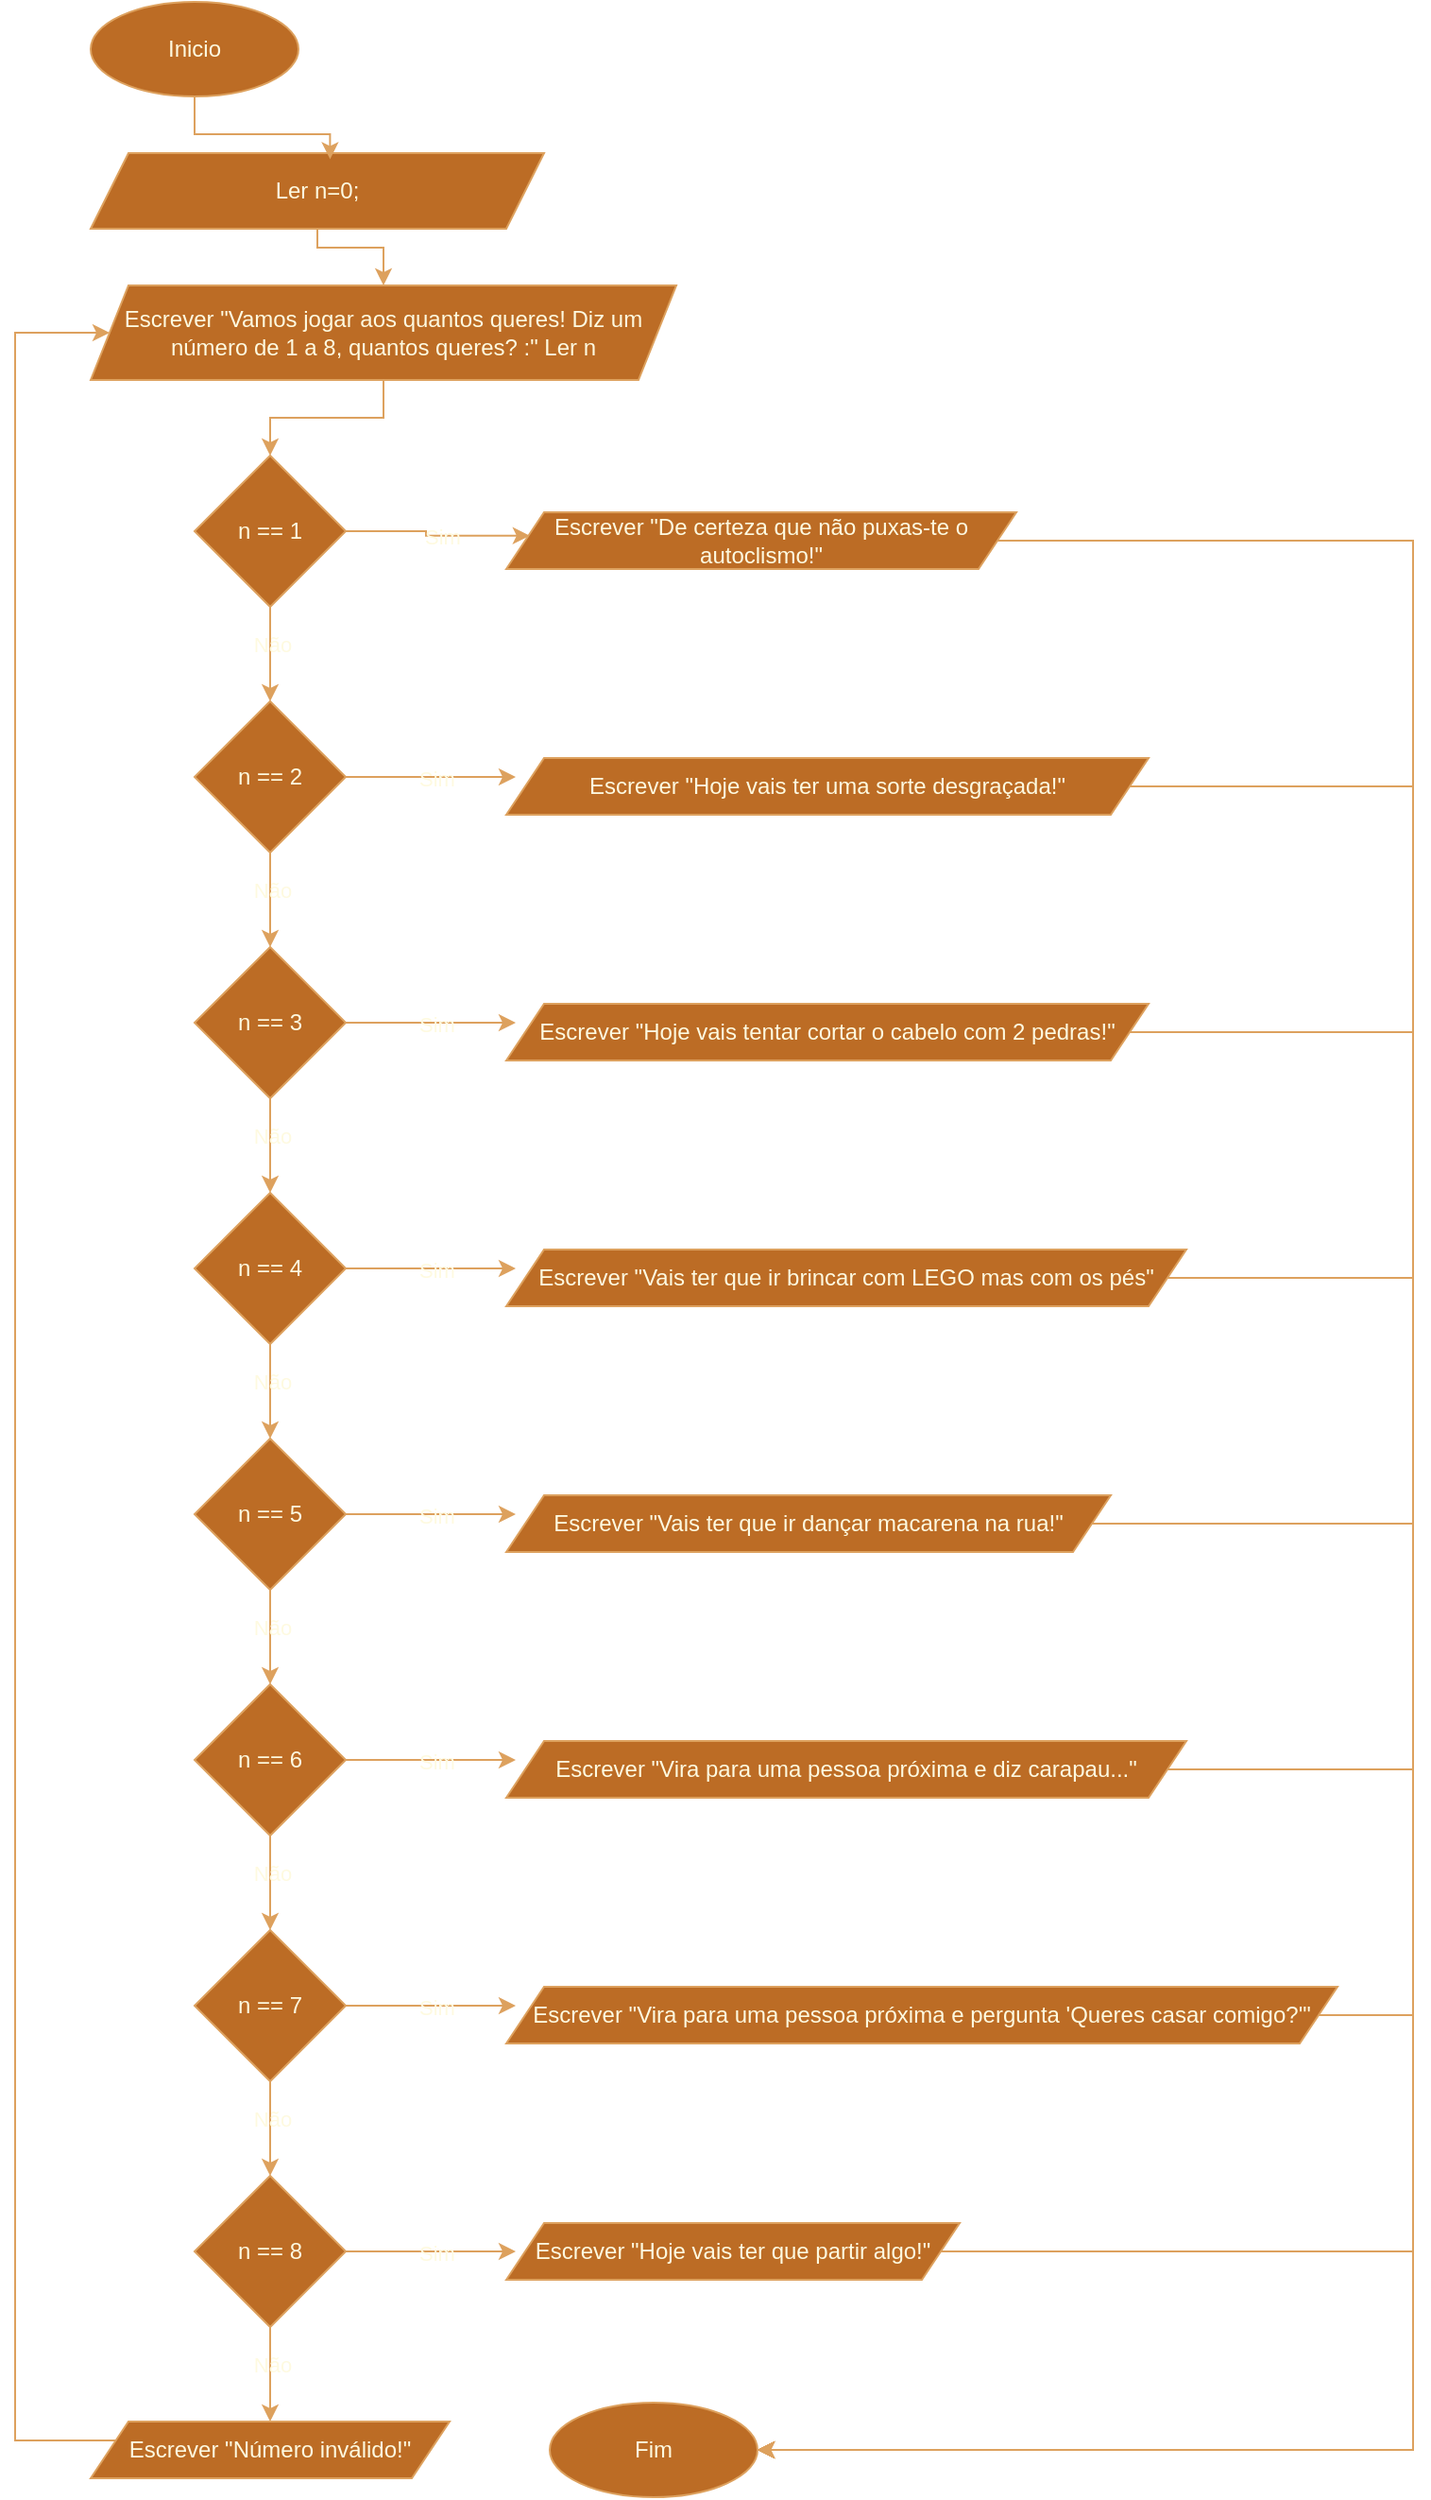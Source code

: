 <mxfile version="28.2.5">
  <diagram name="Página-1" id="1LJ4yqsbs44IPEf_Op3P">
    <mxGraphModel dx="3545" dy="1965" grid="1" gridSize="10" guides="1" tooltips="1" connect="1" arrows="1" fold="1" page="1" pageScale="1" pageWidth="827" pageHeight="1169" math="0" shadow="0">
      <root>
        <mxCell id="0" />
        <mxCell id="1" parent="0" />
        <mxCell id="AITdJHksBAxnq_mGJd5I-39" value="Inicio" style="ellipse;whiteSpace=wrap;html=1;labelBackgroundColor=none;fillColor=#BC6C25;strokeColor=#DDA15E;fontColor=#FEFAE0;" vertex="1" parent="1">
          <mxGeometry x="70" y="30" width="110" height="50" as="geometry" />
        </mxCell>
        <mxCell id="AITdJHksBAxnq_mGJd5I-40" style="edgeStyle=orthogonalEdgeStyle;rounded=0;orthogonalLoop=1;jettySize=auto;html=1;entryX=0.5;entryY=0;entryDx=0;entryDy=0;labelBackgroundColor=none;fontColor=default;strokeColor=#DDA15E;" edge="1" parent="1" source="AITdJHksBAxnq_mGJd5I-41" target="AITdJHksBAxnq_mGJd5I-43">
          <mxGeometry relative="1" as="geometry">
            <Array as="points">
              <mxPoint x="190" y="160" />
              <mxPoint x="225" y="160" />
            </Array>
          </mxGeometry>
        </mxCell>
        <mxCell id="AITdJHksBAxnq_mGJd5I-41" value="Ler n=0;" style="shape=parallelogram;perimeter=parallelogramPerimeter;whiteSpace=wrap;html=1;fixedSize=1;labelBackgroundColor=none;fillColor=#BC6C25;strokeColor=#DDA15E;fontColor=#FEFAE0;" vertex="1" parent="1">
          <mxGeometry x="70" y="110" width="240" height="40" as="geometry" />
        </mxCell>
        <mxCell id="AITdJHksBAxnq_mGJd5I-42" style="edgeStyle=orthogonalEdgeStyle;rounded=0;orthogonalLoop=1;jettySize=auto;html=1;entryX=0.528;entryY=0.08;entryDx=0;entryDy=0;entryPerimeter=0;labelBackgroundColor=none;fontColor=default;strokeColor=#DDA15E;" edge="1" parent="1" source="AITdJHksBAxnq_mGJd5I-39" target="AITdJHksBAxnq_mGJd5I-41">
          <mxGeometry relative="1" as="geometry" />
        </mxCell>
        <mxCell id="AITdJHksBAxnq_mGJd5I-98" style="edgeStyle=orthogonalEdgeStyle;rounded=0;orthogonalLoop=1;jettySize=auto;html=1;labelBackgroundColor=none;strokeColor=#DDA15E;fontColor=default;" edge="1" parent="1" source="AITdJHksBAxnq_mGJd5I-43" target="AITdJHksBAxnq_mGJd5I-57">
          <mxGeometry relative="1" as="geometry" />
        </mxCell>
        <mxCell id="AITdJHksBAxnq_mGJd5I-43" value="Escrever &quot;Vamos jogar aos quantos queres! Diz um número de 1 a 8, quantos queres? :&quot; Ler n" style="shape=parallelogram;perimeter=parallelogramPerimeter;whiteSpace=wrap;html=1;fixedSize=1;labelBackgroundColor=none;fillColor=#BC6C25;strokeColor=#DDA15E;fontColor=#FEFAE0;" vertex="1" parent="1">
          <mxGeometry x="70" y="180" width="310" height="50" as="geometry" />
        </mxCell>
        <mxCell id="AITdJHksBAxnq_mGJd5I-44" value="Fim" style="ellipse;whiteSpace=wrap;html=1;labelBackgroundColor=none;fillColor=#BC6C25;strokeColor=#DDA15E;fontColor=#FEFAE0;" vertex="1" parent="1">
          <mxGeometry x="313" y="1300" width="110" height="50" as="geometry" />
        </mxCell>
        <mxCell id="AITdJHksBAxnq_mGJd5I-53" style="edgeStyle=orthogonalEdgeStyle;rounded=0;orthogonalLoop=1;jettySize=auto;html=1;labelBackgroundColor=none;strokeColor=#DDA15E;fontColor=default;" edge="1" parent="1" source="AITdJHksBAxnq_mGJd5I-57">
          <mxGeometry relative="1" as="geometry">
            <mxPoint x="165" y="400.0" as="targetPoint" />
          </mxGeometry>
        </mxCell>
        <mxCell id="AITdJHksBAxnq_mGJd5I-54" value="Não" style="edgeLabel;html=1;align=center;verticalAlign=middle;resizable=0;points=[];labelBackgroundColor=none;fontColor=#FEFAE0;" vertex="1" connectable="0" parent="AITdJHksBAxnq_mGJd5I-53">
          <mxGeometry x="-0.211" y="1" relative="1" as="geometry">
            <mxPoint as="offset" />
          </mxGeometry>
        </mxCell>
        <mxCell id="AITdJHksBAxnq_mGJd5I-55" style="edgeStyle=orthogonalEdgeStyle;rounded=0;orthogonalLoop=1;jettySize=auto;html=1;entryX=0.046;entryY=0.413;entryDx=0;entryDy=0;entryPerimeter=0;labelBackgroundColor=none;strokeColor=#DDA15E;fontColor=default;" edge="1" parent="1" source="AITdJHksBAxnq_mGJd5I-57" target="AITdJHksBAxnq_mGJd5I-99">
          <mxGeometry relative="1" as="geometry">
            <mxPoint x="295" y="310.0" as="targetPoint" />
          </mxGeometry>
        </mxCell>
        <mxCell id="AITdJHksBAxnq_mGJd5I-56" value="Sim" style="edgeLabel;html=1;align=center;verticalAlign=middle;resizable=0;points=[];labelBackgroundColor=none;fontColor=#FEFAE0;" vertex="1" connectable="0" parent="AITdJHksBAxnq_mGJd5I-55">
          <mxGeometry x="0.06" relative="1" as="geometry">
            <mxPoint as="offset" />
          </mxGeometry>
        </mxCell>
        <mxCell id="AITdJHksBAxnq_mGJd5I-57" value="n == 1" style="rhombus;whiteSpace=wrap;html=1;labelBackgroundColor=none;fillColor=#BC6C25;strokeColor=#DDA15E;fontColor=#FEFAE0;" vertex="1" parent="1">
          <mxGeometry x="125" y="270" width="80" height="80" as="geometry" />
        </mxCell>
        <mxCell id="AITdJHksBAxnq_mGJd5I-58" style="edgeStyle=orthogonalEdgeStyle;rounded=0;orthogonalLoop=1;jettySize=auto;html=1;labelBackgroundColor=none;strokeColor=#DDA15E;fontColor=default;" edge="1" parent="1" source="AITdJHksBAxnq_mGJd5I-62">
          <mxGeometry relative="1" as="geometry">
            <mxPoint x="165" y="530.0" as="targetPoint" />
          </mxGeometry>
        </mxCell>
        <mxCell id="AITdJHksBAxnq_mGJd5I-59" value="Não" style="edgeLabel;html=1;align=center;verticalAlign=middle;resizable=0;points=[];labelBackgroundColor=none;fontColor=#FEFAE0;" vertex="1" connectable="0" parent="AITdJHksBAxnq_mGJd5I-58">
          <mxGeometry x="-0.211" y="1" relative="1" as="geometry">
            <mxPoint as="offset" />
          </mxGeometry>
        </mxCell>
        <mxCell id="AITdJHksBAxnq_mGJd5I-60" style="edgeStyle=orthogonalEdgeStyle;rounded=0;orthogonalLoop=1;jettySize=auto;html=1;labelBackgroundColor=none;strokeColor=#DDA15E;fontColor=default;" edge="1" parent="1" source="AITdJHksBAxnq_mGJd5I-62">
          <mxGeometry relative="1" as="geometry">
            <mxPoint x="295" y="440.0" as="targetPoint" />
          </mxGeometry>
        </mxCell>
        <mxCell id="AITdJHksBAxnq_mGJd5I-61" value="Sim" style="edgeLabel;html=1;align=center;verticalAlign=middle;resizable=0;points=[];labelBackgroundColor=none;fontColor=#FEFAE0;" vertex="1" connectable="0" parent="AITdJHksBAxnq_mGJd5I-60">
          <mxGeometry x="0.06" relative="1" as="geometry">
            <mxPoint as="offset" />
          </mxGeometry>
        </mxCell>
        <mxCell id="AITdJHksBAxnq_mGJd5I-62" value="n == 2" style="rhombus;whiteSpace=wrap;html=1;labelBackgroundColor=none;fillColor=#BC6C25;strokeColor=#DDA15E;fontColor=#FEFAE0;" vertex="1" parent="1">
          <mxGeometry x="125" y="400" width="80" height="80" as="geometry" />
        </mxCell>
        <mxCell id="AITdJHksBAxnq_mGJd5I-63" style="edgeStyle=orthogonalEdgeStyle;rounded=0;orthogonalLoop=1;jettySize=auto;html=1;labelBackgroundColor=none;strokeColor=#DDA15E;fontColor=default;" edge="1" parent="1" source="AITdJHksBAxnq_mGJd5I-67">
          <mxGeometry relative="1" as="geometry">
            <mxPoint x="165" y="660.0" as="targetPoint" />
          </mxGeometry>
        </mxCell>
        <mxCell id="AITdJHksBAxnq_mGJd5I-64" value="Não" style="edgeLabel;html=1;align=center;verticalAlign=middle;resizable=0;points=[];labelBackgroundColor=none;fontColor=#FEFAE0;" vertex="1" connectable="0" parent="AITdJHksBAxnq_mGJd5I-63">
          <mxGeometry x="-0.211" y="1" relative="1" as="geometry">
            <mxPoint as="offset" />
          </mxGeometry>
        </mxCell>
        <mxCell id="AITdJHksBAxnq_mGJd5I-65" style="edgeStyle=orthogonalEdgeStyle;rounded=0;orthogonalLoop=1;jettySize=auto;html=1;labelBackgroundColor=none;strokeColor=#DDA15E;fontColor=default;" edge="1" parent="1" source="AITdJHksBAxnq_mGJd5I-67">
          <mxGeometry relative="1" as="geometry">
            <mxPoint x="295" y="570.0" as="targetPoint" />
          </mxGeometry>
        </mxCell>
        <mxCell id="AITdJHksBAxnq_mGJd5I-66" value="Sim" style="edgeLabel;html=1;align=center;verticalAlign=middle;resizable=0;points=[];labelBackgroundColor=none;fontColor=#FEFAE0;" vertex="1" connectable="0" parent="AITdJHksBAxnq_mGJd5I-65">
          <mxGeometry x="0.06" relative="1" as="geometry">
            <mxPoint as="offset" />
          </mxGeometry>
        </mxCell>
        <mxCell id="AITdJHksBAxnq_mGJd5I-67" value="n == 3" style="rhombus;whiteSpace=wrap;html=1;labelBackgroundColor=none;fillColor=#BC6C25;strokeColor=#DDA15E;fontColor=#FEFAE0;" vertex="1" parent="1">
          <mxGeometry x="125" y="530" width="80" height="80" as="geometry" />
        </mxCell>
        <mxCell id="AITdJHksBAxnq_mGJd5I-68" style="edgeStyle=orthogonalEdgeStyle;rounded=0;orthogonalLoop=1;jettySize=auto;html=1;labelBackgroundColor=none;strokeColor=#DDA15E;fontColor=default;" edge="1" parent="1" source="AITdJHksBAxnq_mGJd5I-72">
          <mxGeometry relative="1" as="geometry">
            <mxPoint x="165" y="790.0" as="targetPoint" />
          </mxGeometry>
        </mxCell>
        <mxCell id="AITdJHksBAxnq_mGJd5I-69" value="Não" style="edgeLabel;html=1;align=center;verticalAlign=middle;resizable=0;points=[];labelBackgroundColor=none;fontColor=#FEFAE0;" vertex="1" connectable="0" parent="AITdJHksBAxnq_mGJd5I-68">
          <mxGeometry x="-0.211" y="1" relative="1" as="geometry">
            <mxPoint as="offset" />
          </mxGeometry>
        </mxCell>
        <mxCell id="AITdJHksBAxnq_mGJd5I-70" style="edgeStyle=orthogonalEdgeStyle;rounded=0;orthogonalLoop=1;jettySize=auto;html=1;labelBackgroundColor=none;strokeColor=#DDA15E;fontColor=default;" edge="1" parent="1" source="AITdJHksBAxnq_mGJd5I-72">
          <mxGeometry relative="1" as="geometry">
            <mxPoint x="295" y="700.0" as="targetPoint" />
          </mxGeometry>
        </mxCell>
        <mxCell id="AITdJHksBAxnq_mGJd5I-71" value="Sim" style="edgeLabel;html=1;align=center;verticalAlign=middle;resizable=0;points=[];labelBackgroundColor=none;fontColor=#FEFAE0;" vertex="1" connectable="0" parent="AITdJHksBAxnq_mGJd5I-70">
          <mxGeometry x="0.06" relative="1" as="geometry">
            <mxPoint as="offset" />
          </mxGeometry>
        </mxCell>
        <mxCell id="AITdJHksBAxnq_mGJd5I-72" value="n == 4" style="rhombus;whiteSpace=wrap;html=1;labelBackgroundColor=none;fillColor=#BC6C25;strokeColor=#DDA15E;fontColor=#FEFAE0;" vertex="1" parent="1">
          <mxGeometry x="125" y="660" width="80" height="80" as="geometry" />
        </mxCell>
        <mxCell id="AITdJHksBAxnq_mGJd5I-73" style="edgeStyle=orthogonalEdgeStyle;rounded=0;orthogonalLoop=1;jettySize=auto;html=1;labelBackgroundColor=none;strokeColor=#DDA15E;fontColor=default;" edge="1" parent="1" source="AITdJHksBAxnq_mGJd5I-77">
          <mxGeometry relative="1" as="geometry">
            <mxPoint x="165" y="920.0" as="targetPoint" />
          </mxGeometry>
        </mxCell>
        <mxCell id="AITdJHksBAxnq_mGJd5I-74" value="Não" style="edgeLabel;html=1;align=center;verticalAlign=middle;resizable=0;points=[];labelBackgroundColor=none;fontColor=#FEFAE0;" vertex="1" connectable="0" parent="AITdJHksBAxnq_mGJd5I-73">
          <mxGeometry x="-0.211" y="1" relative="1" as="geometry">
            <mxPoint as="offset" />
          </mxGeometry>
        </mxCell>
        <mxCell id="AITdJHksBAxnq_mGJd5I-75" style="edgeStyle=orthogonalEdgeStyle;rounded=0;orthogonalLoop=1;jettySize=auto;html=1;labelBackgroundColor=none;strokeColor=#DDA15E;fontColor=default;" edge="1" parent="1" source="AITdJHksBAxnq_mGJd5I-77">
          <mxGeometry relative="1" as="geometry">
            <mxPoint x="295" y="830.0" as="targetPoint" />
          </mxGeometry>
        </mxCell>
        <mxCell id="AITdJHksBAxnq_mGJd5I-76" value="Sim" style="edgeLabel;html=1;align=center;verticalAlign=middle;resizable=0;points=[];labelBackgroundColor=none;fontColor=#FEFAE0;" vertex="1" connectable="0" parent="AITdJHksBAxnq_mGJd5I-75">
          <mxGeometry x="0.06" relative="1" as="geometry">
            <mxPoint as="offset" />
          </mxGeometry>
        </mxCell>
        <mxCell id="AITdJHksBAxnq_mGJd5I-77" value="n == 5" style="rhombus;whiteSpace=wrap;html=1;labelBackgroundColor=none;fillColor=#BC6C25;strokeColor=#DDA15E;fontColor=#FEFAE0;" vertex="1" parent="1">
          <mxGeometry x="125" y="790" width="80" height="80" as="geometry" />
        </mxCell>
        <mxCell id="AITdJHksBAxnq_mGJd5I-78" style="edgeStyle=orthogonalEdgeStyle;rounded=0;orthogonalLoop=1;jettySize=auto;html=1;labelBackgroundColor=none;strokeColor=#DDA15E;fontColor=default;" edge="1" parent="1" source="AITdJHksBAxnq_mGJd5I-82">
          <mxGeometry relative="1" as="geometry">
            <mxPoint x="165" y="1050.0" as="targetPoint" />
          </mxGeometry>
        </mxCell>
        <mxCell id="AITdJHksBAxnq_mGJd5I-79" value="Não" style="edgeLabel;html=1;align=center;verticalAlign=middle;resizable=0;points=[];labelBackgroundColor=none;fontColor=#FEFAE0;" vertex="1" connectable="0" parent="AITdJHksBAxnq_mGJd5I-78">
          <mxGeometry x="-0.211" y="1" relative="1" as="geometry">
            <mxPoint as="offset" />
          </mxGeometry>
        </mxCell>
        <mxCell id="AITdJHksBAxnq_mGJd5I-80" style="edgeStyle=orthogonalEdgeStyle;rounded=0;orthogonalLoop=1;jettySize=auto;html=1;labelBackgroundColor=none;strokeColor=#DDA15E;fontColor=default;" edge="1" parent="1" source="AITdJHksBAxnq_mGJd5I-82">
          <mxGeometry relative="1" as="geometry">
            <mxPoint x="295" y="960.0" as="targetPoint" />
          </mxGeometry>
        </mxCell>
        <mxCell id="AITdJHksBAxnq_mGJd5I-81" value="Sim" style="edgeLabel;html=1;align=center;verticalAlign=middle;resizable=0;points=[];labelBackgroundColor=none;fontColor=#FEFAE0;" vertex="1" connectable="0" parent="AITdJHksBAxnq_mGJd5I-80">
          <mxGeometry x="0.06" relative="1" as="geometry">
            <mxPoint as="offset" />
          </mxGeometry>
        </mxCell>
        <mxCell id="AITdJHksBAxnq_mGJd5I-82" value="n == 6" style="rhombus;whiteSpace=wrap;html=1;labelBackgroundColor=none;fillColor=#BC6C25;strokeColor=#DDA15E;fontColor=#FEFAE0;" vertex="1" parent="1">
          <mxGeometry x="125" y="920" width="80" height="80" as="geometry" />
        </mxCell>
        <mxCell id="AITdJHksBAxnq_mGJd5I-83" style="edgeStyle=orthogonalEdgeStyle;rounded=0;orthogonalLoop=1;jettySize=auto;html=1;labelBackgroundColor=none;strokeColor=#DDA15E;fontColor=default;" edge="1" parent="1" source="AITdJHksBAxnq_mGJd5I-87">
          <mxGeometry relative="1" as="geometry">
            <mxPoint x="165" y="1180" as="targetPoint" />
          </mxGeometry>
        </mxCell>
        <mxCell id="AITdJHksBAxnq_mGJd5I-84" value="Não" style="edgeLabel;html=1;align=center;verticalAlign=middle;resizable=0;points=[];labelBackgroundColor=none;fontColor=#FEFAE0;" vertex="1" connectable="0" parent="AITdJHksBAxnq_mGJd5I-83">
          <mxGeometry x="-0.211" y="1" relative="1" as="geometry">
            <mxPoint as="offset" />
          </mxGeometry>
        </mxCell>
        <mxCell id="AITdJHksBAxnq_mGJd5I-85" style="edgeStyle=orthogonalEdgeStyle;rounded=0;orthogonalLoop=1;jettySize=auto;html=1;labelBackgroundColor=none;strokeColor=#DDA15E;fontColor=default;" edge="1" parent="1" source="AITdJHksBAxnq_mGJd5I-87">
          <mxGeometry relative="1" as="geometry">
            <mxPoint x="295" y="1090.0" as="targetPoint" />
          </mxGeometry>
        </mxCell>
        <mxCell id="AITdJHksBAxnq_mGJd5I-86" value="Sim" style="edgeLabel;html=1;align=center;verticalAlign=middle;resizable=0;points=[];labelBackgroundColor=none;fontColor=#FEFAE0;" vertex="1" connectable="0" parent="AITdJHksBAxnq_mGJd5I-85">
          <mxGeometry x="0.06" relative="1" as="geometry">
            <mxPoint as="offset" />
          </mxGeometry>
        </mxCell>
        <mxCell id="AITdJHksBAxnq_mGJd5I-87" value="n == 7" style="rhombus;whiteSpace=wrap;html=1;labelBackgroundColor=none;fillColor=#BC6C25;strokeColor=#DDA15E;fontColor=#FEFAE0;" vertex="1" parent="1">
          <mxGeometry x="125" y="1050" width="80" height="80" as="geometry" />
        </mxCell>
        <mxCell id="AITdJHksBAxnq_mGJd5I-91" style="edgeStyle=orthogonalEdgeStyle;rounded=0;orthogonalLoop=1;jettySize=auto;html=1;labelBackgroundColor=none;strokeColor=#DDA15E;fontColor=default;" edge="1" parent="1" source="AITdJHksBAxnq_mGJd5I-95">
          <mxGeometry relative="1" as="geometry">
            <mxPoint x="165" y="1310" as="targetPoint" />
          </mxGeometry>
        </mxCell>
        <mxCell id="AITdJHksBAxnq_mGJd5I-92" value="Não" style="edgeLabel;html=1;align=center;verticalAlign=middle;resizable=0;points=[];labelBackgroundColor=none;fontColor=#FEFAE0;" vertex="1" connectable="0" parent="AITdJHksBAxnq_mGJd5I-91">
          <mxGeometry x="-0.211" y="1" relative="1" as="geometry">
            <mxPoint as="offset" />
          </mxGeometry>
        </mxCell>
        <mxCell id="AITdJHksBAxnq_mGJd5I-93" style="edgeStyle=orthogonalEdgeStyle;rounded=0;orthogonalLoop=1;jettySize=auto;html=1;labelBackgroundColor=none;strokeColor=#DDA15E;fontColor=default;" edge="1" parent="1" source="AITdJHksBAxnq_mGJd5I-95">
          <mxGeometry relative="1" as="geometry">
            <mxPoint x="295" y="1220" as="targetPoint" />
          </mxGeometry>
        </mxCell>
        <mxCell id="AITdJHksBAxnq_mGJd5I-94" value="Sim" style="edgeLabel;html=1;align=center;verticalAlign=middle;resizable=0;points=[];labelBackgroundColor=none;fontColor=#FEFAE0;" vertex="1" connectable="0" parent="AITdJHksBAxnq_mGJd5I-93">
          <mxGeometry x="0.06" relative="1" as="geometry">
            <mxPoint as="offset" />
          </mxGeometry>
        </mxCell>
        <mxCell id="AITdJHksBAxnq_mGJd5I-95" value="n == 8" style="rhombus;whiteSpace=wrap;html=1;labelBackgroundColor=none;fillColor=#BC6C25;strokeColor=#DDA15E;fontColor=#FEFAE0;" vertex="1" parent="1">
          <mxGeometry x="125" y="1180" width="80" height="80" as="geometry" />
        </mxCell>
        <mxCell id="AITdJHksBAxnq_mGJd5I-97" style="edgeStyle=orthogonalEdgeStyle;rounded=0;orthogonalLoop=1;jettySize=auto;html=1;entryX=0;entryY=0.5;entryDx=0;entryDy=0;labelBackgroundColor=none;strokeColor=#DDA15E;fontColor=default;" edge="1" parent="1" source="AITdJHksBAxnq_mGJd5I-96" target="AITdJHksBAxnq_mGJd5I-43">
          <mxGeometry relative="1" as="geometry">
            <Array as="points">
              <mxPoint x="30" y="1320" />
              <mxPoint x="30" y="205" />
            </Array>
          </mxGeometry>
        </mxCell>
        <mxCell id="AITdJHksBAxnq_mGJd5I-96" value="Escrever &quot;Número inválido!&quot;" style="shape=parallelogram;perimeter=parallelogramPerimeter;whiteSpace=wrap;html=1;fixedSize=1;labelBackgroundColor=none;fillColor=#BC6C25;strokeColor=#DDA15E;fontColor=#FEFAE0;" vertex="1" parent="1">
          <mxGeometry x="70" y="1310" width="190" height="30" as="geometry" />
        </mxCell>
        <mxCell id="AITdJHksBAxnq_mGJd5I-112" style="edgeStyle=orthogonalEdgeStyle;rounded=0;orthogonalLoop=1;jettySize=auto;html=1;entryX=1;entryY=0.5;entryDx=0;entryDy=0;labelBackgroundColor=none;strokeColor=#DDA15E;fontColor=default;" edge="1" parent="1" source="AITdJHksBAxnq_mGJd5I-99" target="AITdJHksBAxnq_mGJd5I-44">
          <mxGeometry relative="1" as="geometry">
            <Array as="points">
              <mxPoint x="770" y="315" />
              <mxPoint x="770" y="1325" />
            </Array>
          </mxGeometry>
        </mxCell>
        <mxCell id="AITdJHksBAxnq_mGJd5I-99" value="Escrever &quot;De certeza que não puxas-te o autoclismo!&quot;" style="shape=parallelogram;perimeter=parallelogramPerimeter;whiteSpace=wrap;html=1;fixedSize=1;labelBackgroundColor=none;fillColor=#BC6C25;strokeColor=#DDA15E;fontColor=#FEFAE0;" vertex="1" parent="1">
          <mxGeometry x="290" y="300" width="270" height="30" as="geometry" />
        </mxCell>
        <mxCell id="AITdJHksBAxnq_mGJd5I-113" style="edgeStyle=orthogonalEdgeStyle;rounded=0;orthogonalLoop=1;jettySize=auto;html=1;entryX=1;entryY=0.5;entryDx=0;entryDy=0;labelBackgroundColor=none;strokeColor=#DDA15E;fontColor=default;" edge="1" parent="1" source="AITdJHksBAxnq_mGJd5I-100" target="AITdJHksBAxnq_mGJd5I-44">
          <mxGeometry relative="1" as="geometry">
            <Array as="points">
              <mxPoint x="770" y="445" />
              <mxPoint x="770" y="1325" />
            </Array>
          </mxGeometry>
        </mxCell>
        <mxCell id="AITdJHksBAxnq_mGJd5I-100" value="Escrever &quot;Hoje vais ter uma sorte desgraçada!&quot;" style="shape=parallelogram;perimeter=parallelogramPerimeter;whiteSpace=wrap;html=1;fixedSize=1;labelBackgroundColor=none;fillColor=#BC6C25;strokeColor=#DDA15E;fontColor=#FEFAE0;" vertex="1" parent="1">
          <mxGeometry x="290" y="430" width="340" height="30" as="geometry" />
        </mxCell>
        <mxCell id="AITdJHksBAxnq_mGJd5I-114" style="edgeStyle=orthogonalEdgeStyle;rounded=0;orthogonalLoop=1;jettySize=auto;html=1;entryX=1;entryY=0.5;entryDx=0;entryDy=0;labelBackgroundColor=none;strokeColor=#DDA15E;fontColor=default;" edge="1" parent="1" source="AITdJHksBAxnq_mGJd5I-101" target="AITdJHksBAxnq_mGJd5I-44">
          <mxGeometry relative="1" as="geometry">
            <Array as="points">
              <mxPoint x="770" y="575" />
              <mxPoint x="770" y="1325" />
            </Array>
          </mxGeometry>
        </mxCell>
        <mxCell id="AITdJHksBAxnq_mGJd5I-101" value="Escrever &quot;Hoje vais tentar cortar o cabelo com 2 pedras!&quot;" style="shape=parallelogram;perimeter=parallelogramPerimeter;whiteSpace=wrap;html=1;fixedSize=1;labelBackgroundColor=none;fillColor=#BC6C25;strokeColor=#DDA15E;fontColor=#FEFAE0;" vertex="1" parent="1">
          <mxGeometry x="290" y="560" width="340" height="30" as="geometry" />
        </mxCell>
        <mxCell id="AITdJHksBAxnq_mGJd5I-115" style="edgeStyle=orthogonalEdgeStyle;rounded=0;orthogonalLoop=1;jettySize=auto;html=1;entryX=1;entryY=0.5;entryDx=0;entryDy=0;labelBackgroundColor=none;strokeColor=#DDA15E;fontColor=default;" edge="1" parent="1" source="AITdJHksBAxnq_mGJd5I-102" target="AITdJHksBAxnq_mGJd5I-44">
          <mxGeometry relative="1" as="geometry">
            <Array as="points">
              <mxPoint x="770" y="705" />
              <mxPoint x="770" y="1325" />
            </Array>
          </mxGeometry>
        </mxCell>
        <mxCell id="AITdJHksBAxnq_mGJd5I-102" value="Escrever &quot;Vais ter que ir brincar com LEGO mas com os pés&quot;" style="shape=parallelogram;perimeter=parallelogramPerimeter;whiteSpace=wrap;html=1;fixedSize=1;labelBackgroundColor=none;fillColor=#BC6C25;strokeColor=#DDA15E;fontColor=#FEFAE0;" vertex="1" parent="1">
          <mxGeometry x="290" y="690" width="360" height="30" as="geometry" />
        </mxCell>
        <mxCell id="AITdJHksBAxnq_mGJd5I-111" style="edgeStyle=orthogonalEdgeStyle;rounded=0;orthogonalLoop=1;jettySize=auto;html=1;entryX=1;entryY=0.5;entryDx=0;entryDy=0;labelBackgroundColor=none;strokeColor=#DDA15E;fontColor=default;" edge="1" parent="1" source="AITdJHksBAxnq_mGJd5I-103" target="AITdJHksBAxnq_mGJd5I-44">
          <mxGeometry relative="1" as="geometry">
            <Array as="points">
              <mxPoint x="770" y="835" />
              <mxPoint x="770" y="1325" />
            </Array>
          </mxGeometry>
        </mxCell>
        <mxCell id="AITdJHksBAxnq_mGJd5I-103" value="Escrever &quot;Vais ter que ir dançar macarena na rua!&quot;" style="shape=parallelogram;perimeter=parallelogramPerimeter;whiteSpace=wrap;html=1;fixedSize=1;labelBackgroundColor=none;fillColor=#BC6C25;strokeColor=#DDA15E;fontColor=#FEFAE0;" vertex="1" parent="1">
          <mxGeometry x="290" y="820" width="320" height="30" as="geometry" />
        </mxCell>
        <mxCell id="AITdJHksBAxnq_mGJd5I-110" style="edgeStyle=orthogonalEdgeStyle;rounded=0;orthogonalLoop=1;jettySize=auto;html=1;entryX=1;entryY=0.5;entryDx=0;entryDy=0;labelBackgroundColor=none;strokeColor=#DDA15E;fontColor=default;" edge="1" parent="1" source="AITdJHksBAxnq_mGJd5I-104" target="AITdJHksBAxnq_mGJd5I-44">
          <mxGeometry relative="1" as="geometry">
            <Array as="points">
              <mxPoint x="770" y="965" />
              <mxPoint x="770" y="1325" />
            </Array>
          </mxGeometry>
        </mxCell>
        <mxCell id="AITdJHksBAxnq_mGJd5I-104" value="Escrever &quot;Vira para uma pessoa próxima e diz carapau...&quot;" style="shape=parallelogram;perimeter=parallelogramPerimeter;whiteSpace=wrap;html=1;fixedSize=1;labelBackgroundColor=none;fillColor=#BC6C25;strokeColor=#DDA15E;fontColor=#FEFAE0;" vertex="1" parent="1">
          <mxGeometry x="290" y="950" width="360" height="30" as="geometry" />
        </mxCell>
        <mxCell id="AITdJHksBAxnq_mGJd5I-109" style="edgeStyle=orthogonalEdgeStyle;rounded=0;orthogonalLoop=1;jettySize=auto;html=1;entryX=1;entryY=0.5;entryDx=0;entryDy=0;labelBackgroundColor=none;strokeColor=#DDA15E;fontColor=default;" edge="1" parent="1" source="AITdJHksBAxnq_mGJd5I-105" target="AITdJHksBAxnq_mGJd5I-44">
          <mxGeometry relative="1" as="geometry">
            <Array as="points">
              <mxPoint x="770" y="1095" />
              <mxPoint x="770" y="1325" />
            </Array>
          </mxGeometry>
        </mxCell>
        <mxCell id="AITdJHksBAxnq_mGJd5I-105" value="Escrever &quot;Vira para uma pessoa próxima e pergunta &#39;Queres casar comigo?&#39;&quot;" style="shape=parallelogram;perimeter=parallelogramPerimeter;whiteSpace=wrap;html=1;fixedSize=1;labelBackgroundColor=none;fillColor=#BC6C25;strokeColor=#DDA15E;fontColor=#FEFAE0;" vertex="1" parent="1">
          <mxGeometry x="290" y="1080" width="440" height="30" as="geometry" />
        </mxCell>
        <mxCell id="AITdJHksBAxnq_mGJd5I-108" style="edgeStyle=orthogonalEdgeStyle;rounded=0;orthogonalLoop=1;jettySize=auto;html=1;entryX=1;entryY=0.5;entryDx=0;entryDy=0;labelBackgroundColor=none;strokeColor=#DDA15E;fontColor=default;" edge="1" parent="1" source="AITdJHksBAxnq_mGJd5I-106" target="AITdJHksBAxnq_mGJd5I-44">
          <mxGeometry relative="1" as="geometry">
            <Array as="points">
              <mxPoint x="770" y="1220" />
              <mxPoint x="770" y="1325" />
            </Array>
          </mxGeometry>
        </mxCell>
        <mxCell id="AITdJHksBAxnq_mGJd5I-106" value="Escrever &quot;Hoje vais ter que partir algo!&quot;" style="shape=parallelogram;perimeter=parallelogramPerimeter;whiteSpace=wrap;html=1;fixedSize=1;labelBackgroundColor=none;fillColor=#BC6C25;strokeColor=#DDA15E;fontColor=#FEFAE0;" vertex="1" parent="1">
          <mxGeometry x="290" y="1205" width="240" height="30" as="geometry" />
        </mxCell>
      </root>
    </mxGraphModel>
  </diagram>
</mxfile>

